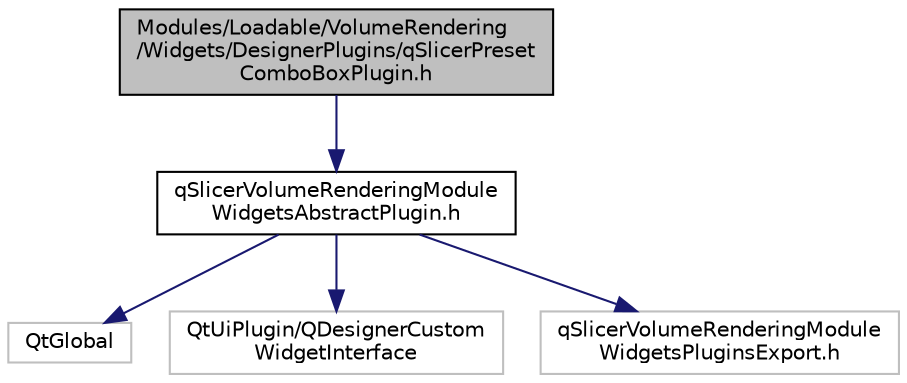 digraph "Modules/Loadable/VolumeRendering/Widgets/DesignerPlugins/qSlicerPresetComboBoxPlugin.h"
{
  bgcolor="transparent";
  edge [fontname="Helvetica",fontsize="10",labelfontname="Helvetica",labelfontsize="10"];
  node [fontname="Helvetica",fontsize="10",shape=record];
  Node0 [label="Modules/Loadable/VolumeRendering\l/Widgets/DesignerPlugins/qSlicerPreset\lComboBoxPlugin.h",height=0.2,width=0.4,color="black", fillcolor="grey75", style="filled", fontcolor="black"];
  Node0 -> Node1 [color="midnightblue",fontsize="10",style="solid",fontname="Helvetica"];
  Node1 [label="qSlicerVolumeRenderingModule\lWidgetsAbstractPlugin.h",height=0.2,width=0.4,color="black",URL="$qSlicerVolumeRenderingModuleWidgetsAbstractPlugin_8h.html"];
  Node1 -> Node2 [color="midnightblue",fontsize="10",style="solid",fontname="Helvetica"];
  Node2 [label="QtGlobal",height=0.2,width=0.4,color="grey75"];
  Node1 -> Node3 [color="midnightblue",fontsize="10",style="solid",fontname="Helvetica"];
  Node3 [label="QtUiPlugin/QDesignerCustom\lWidgetInterface",height=0.2,width=0.4,color="grey75"];
  Node1 -> Node4 [color="midnightblue",fontsize="10",style="solid",fontname="Helvetica"];
  Node4 [label="qSlicerVolumeRenderingModule\lWidgetsPluginsExport.h",height=0.2,width=0.4,color="grey75"];
}
